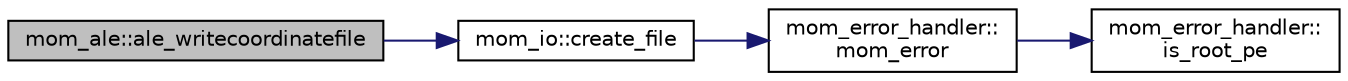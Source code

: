 digraph "mom_ale::ale_writecoordinatefile"
{
 // INTERACTIVE_SVG=YES
  edge [fontname="Helvetica",fontsize="10",labelfontname="Helvetica",labelfontsize="10"];
  node [fontname="Helvetica",fontsize="10",shape=record];
  rankdir="LR";
  Node117 [label="mom_ale::ale_writecoordinatefile",height=0.2,width=0.4,color="black", fillcolor="grey75", style="filled", fontcolor="black"];
  Node117 -> Node118 [color="midnightblue",fontsize="10",style="solid",fontname="Helvetica"];
  Node118 [label="mom_io::create_file",height=0.2,width=0.4,color="black", fillcolor="white", style="filled",URL="$namespacemom__io.html#af1055066586190a2ce5c225c85261ee3",tooltip="Routine creates a new NetCDF file. It also sets up structures that describe this file and variables t..."];
  Node118 -> Node119 [color="midnightblue",fontsize="10",style="solid",fontname="Helvetica"];
  Node119 [label="mom_error_handler::\lmom_error",height=0.2,width=0.4,color="black", fillcolor="white", style="filled",URL="$namespacemom__error__handler.html#a460cfb79a06c29fc249952c2a3710d67"];
  Node119 -> Node120 [color="midnightblue",fontsize="10",style="solid",fontname="Helvetica"];
  Node120 [label="mom_error_handler::\lis_root_pe",height=0.2,width=0.4,color="black", fillcolor="white", style="filled",URL="$namespacemom__error__handler.html#ad5f00a53059c72fe2332d1436c80ca71"];
}
